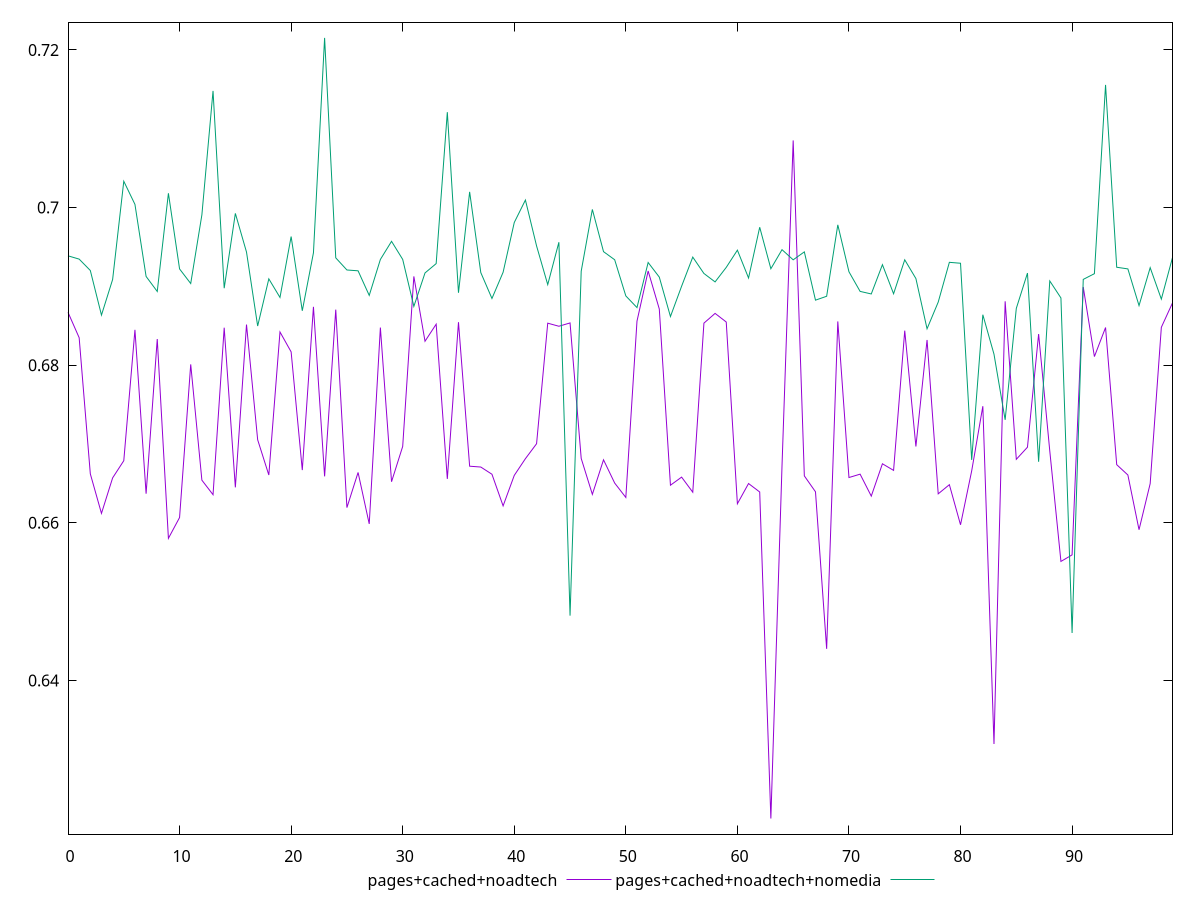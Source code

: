 reset

$pagesCachedNoadtech <<EOF
0 0.6867057909921412
1 0.6834856657041289
2 0.6662103162888461
3 0.6611954322148647
4 0.6656997324186247
5 0.667881499955987
6 0.6844811582557913
7 0.6636943585714346
8 0.6833145199312292
9 0.6580304566829966
10 0.6606707429705528
11 0.6800989278276302
12 0.6654102274035185
13 0.663565035065199
14 0.6847511312288818
15 0.6644961168535829
16 0.6851492439192384
17 0.6705353432586656
18 0.6660650457472822
19 0.6842125883511682
20 0.6816855399348083
21 0.666690371593685
22 0.6874042902660417
23 0.66589346950393
24 0.6870488486859115
25 0.6619286489738937
26 0.6663902161920916
27 0.6598601042454881
28 0.6847724172321871
29 0.6652133173570526
30 0.6696927802034044
31 0.6912618304212701
32 0.6830335032523247
33 0.6851985606810146
34 0.6655674948627877
35 0.6854511257629652
36 0.6671816610328389
37 0.6670759404328546
38 0.6661611896824539
39 0.6621468817372357
40 0.666015488544545
41 0.6681388110859943
42 0.6700341943212882
43 0.6853271940233927
44 0.6849387056704258
45 0.6853586131852122
46 0.6681699095804728
47 0.663607967996977
48 0.6679911430543334
49 0.6650440814082862
50 0.6632174228850357
51 0.685582012749545
52 0.6919473637371868
53 0.6871230090812961
54 0.6647705129384973
55 0.6657957324683791
56 0.6638806832200155
57 0.6853325546676667
58 0.6865698225586017
59 0.6854743780284791
60 0.6624178604708584
61 0.6649844148607303
62 0.6639095167423907
63 0.6224828336711038
64 0.667254126438671
65 0.7085163227703013
66 0.6659538871521241
67 0.663934800547668
68 0.6440076903226689
69 0.6855478411041376
70 0.6657455930274166
71 0.6661717230916837
72 0.6633879418482052
73 0.6674904138650082
74 0.666651346130927
75 0.6843791849323355
76 0.6696851659639002
77 0.6831991456962357
78 0.6636752389327838
79 0.6648373890649182
80 0.6597486108548251
81 0.6665844061140876
82 0.6747935351433041
83 0.6319390044186209
84 0.6881014831385273
85 0.668056135352578
86 0.6695951677722028
87 0.6839501373639121
88 0.6691191693417967
89 0.6551001382423638
90 0.6559346158524235
91 0.6899155210457166
92 0.6810885290173438
93 0.684776322748114
94 0.6673768726756919
95 0.6660663723414676
96 0.6591227922060695
97 0.6649738713427318
98 0.6848035360293859
99 0.6878997047707195
EOF

$pagesCachedNoadtechNomedia <<EOF
0 0.6938728277329338
1 0.6934555397247241
2 0.6920120478708489
3 0.6863529559639227
4 0.6908712300895558
5 0.7033329244710547
6 0.7004020641529064
7 0.6912582652596534
8 0.6893506161232635
9 0.7018083993705801
10 0.6922105895020588
11 0.690358381822537
12 0.69906936486988
13 0.7147999837268871
14 0.6897647278742676
15 0.6992555019760462
16 0.6943490491539606
17 0.6849671340917848
18 0.6909502235394173
19 0.6885919653165732
20 0.6963206459379969
21 0.6869015208560295
22 0.6942574257252555
23 0.72152065989314
24 0.6936157618163172
25 0.6920767746133717
26 0.6919723994690483
27 0.688851468351039
28 0.6934128034470618
29 0.6957121259202224
30 0.6934178594979119
31 0.6874567267554427
32 0.6917009568882679
33 0.6928853600992803
34 0.7120979149687799
35 0.6891860497460821
36 0.7019850708965469
37 0.6917484606713402
38 0.6884619757455076
39 0.6917884415241109
40 0.6981012805818364
41 0.7009506261505989
42 0.6951266744779923
43 0.6902207535044055
44 0.6955986449475696
45 0.6482216444015204
46 0.6919208314152527
47 0.6997606262692467
48 0.6944042070269038
49 0.6933753483502774
50 0.6887852633477247
51 0.6873085621004513
52 0.69302691246518
53 0.6911720649204801
54 0.6861706477429047
55 0.6900181313237819
56 0.6937117791251763
57 0.6916316477980261
58 0.6905633116540943
59 0.6924050385826022
60 0.6945910556013781
61 0.6910596362600065
62 0.6975022968450633
63 0.6922334819319537
64 0.6946534840135498
65 0.6933669471576341
66 0.6943734309015192
67 0.6882491739674618
68 0.6887416863453066
69 0.69780293307198
70 0.6918500826388212
71 0.6893606772584122
72 0.6890345921444311
73 0.6927492124268038
74 0.6890603808885978
75 0.6933675825649159
76 0.690991677742595
77 0.6846161228897448
78 0.6880008720575677
79 0.6930481946463689
80 0.6929313672314709
81 0.6679815884102018
82 0.6864009804052625
83 0.6813909466706163
84 0.6730641777194022
85 0.6872054027216628
86 0.6916827266374109
87 0.667746389956442
88 0.6906844482287853
89 0.6885273448056803
90 0.6460248286354425
91 0.6908811881036959
92 0.6916094088521291
93 0.7155604884633392
94 0.6924234217538495
95 0.692213972896496
96 0.6875594238180642
97 0.6923696404745894
98 0.6883820567953158
99 0.6936535321455634
EOF

set key outside below
set xrange [0:99]
set yrange [0.6205020771466631:0.7235014164175807]
set trange [0.6205020771466631:0.7235014164175807]
set terminal svg size 640, 520 enhanced background rgb 'white'
set output "report_00009_2021-02-08T22-37-41.559Z/meta/pScore/comparison/line/2_vs_3.svg"

plot $pagesCachedNoadtech title "pages+cached+noadtech" with line, \
     $pagesCachedNoadtechNomedia title "pages+cached+noadtech+nomedia" with line

reset

